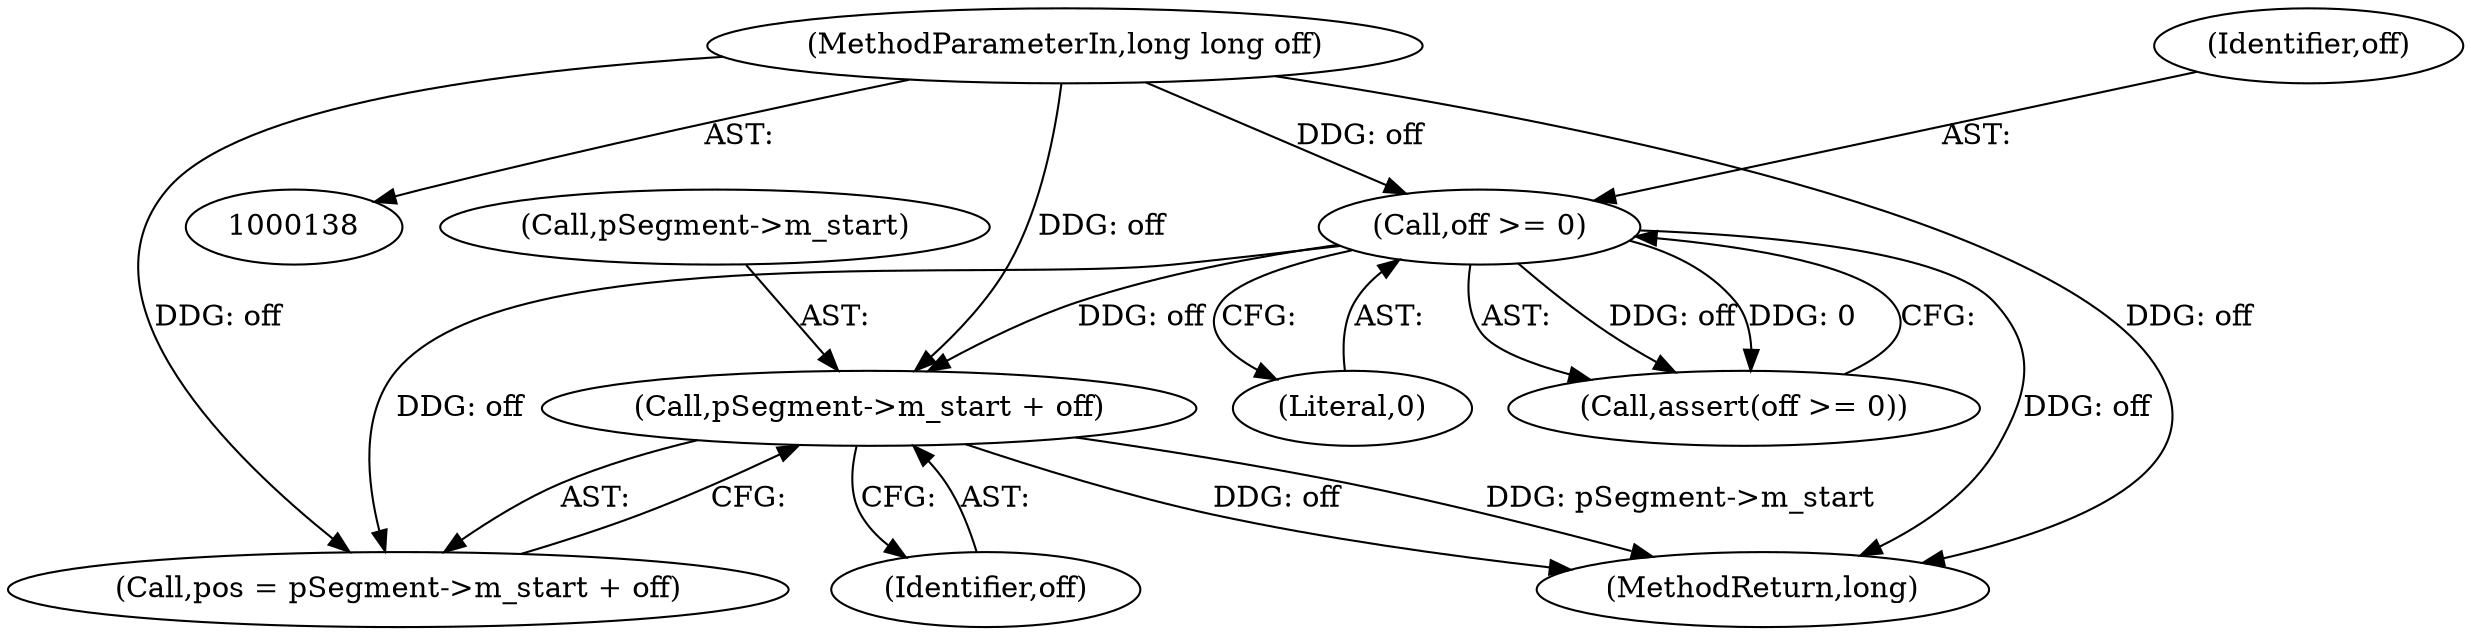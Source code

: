 digraph "0_Android_cc274e2abe8b2a6698a5c47d8aa4bb45f1f9538d_24@pointer" {
"1000181" [label="(Call,pSegment->m_start + off)"];
"1000147" [label="(Call,off >= 0)"];
"1000140" [label="(MethodParameterIn,long long off)"];
"1000667" [label="(MethodReturn,long)"];
"1000185" [label="(Identifier,off)"];
"1000148" [label="(Identifier,off)"];
"1000140" [label="(MethodParameterIn,long long off)"];
"1000147" [label="(Call,off >= 0)"];
"1000182" [label="(Call,pSegment->m_start)"];
"1000179" [label="(Call,pos = pSegment->m_start + off)"];
"1000181" [label="(Call,pSegment->m_start + off)"];
"1000149" [label="(Literal,0)"];
"1000146" [label="(Call,assert(off >= 0))"];
"1000181" -> "1000179"  [label="AST: "];
"1000181" -> "1000185"  [label="CFG: "];
"1000182" -> "1000181"  [label="AST: "];
"1000185" -> "1000181"  [label="AST: "];
"1000179" -> "1000181"  [label="CFG: "];
"1000181" -> "1000667"  [label="DDG: pSegment->m_start"];
"1000181" -> "1000667"  [label="DDG: off"];
"1000147" -> "1000181"  [label="DDG: off"];
"1000140" -> "1000181"  [label="DDG: off"];
"1000147" -> "1000146"  [label="AST: "];
"1000147" -> "1000149"  [label="CFG: "];
"1000148" -> "1000147"  [label="AST: "];
"1000149" -> "1000147"  [label="AST: "];
"1000146" -> "1000147"  [label="CFG: "];
"1000147" -> "1000667"  [label="DDG: off"];
"1000147" -> "1000146"  [label="DDG: off"];
"1000147" -> "1000146"  [label="DDG: 0"];
"1000140" -> "1000147"  [label="DDG: off"];
"1000147" -> "1000179"  [label="DDG: off"];
"1000140" -> "1000138"  [label="AST: "];
"1000140" -> "1000667"  [label="DDG: off"];
"1000140" -> "1000179"  [label="DDG: off"];
}
